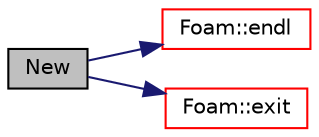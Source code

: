 digraph "New"
{
  bgcolor="transparent";
  edge [fontname="Helvetica",fontsize="10",labelfontname="Helvetica",labelfontsize="10"];
  node [fontname="Helvetica",fontsize="10",shape=record];
  rankdir="LR";
  Node1089 [label="New",height=0.2,width=0.4,color="black", fillcolor="grey75", style="filled", fontcolor="black"];
  Node1089 -> Node1090 [color="midnightblue",fontsize="10",style="solid",fontname="Helvetica"];
  Node1090 [label="Foam::endl",height=0.2,width=0.4,color="red",URL="$a21851.html#a2db8fe02a0d3909e9351bb4275b23ce4",tooltip="Add newline and flush stream. "];
  Node1089 -> Node1092 [color="midnightblue",fontsize="10",style="solid",fontname="Helvetica"];
  Node1092 [label="Foam::exit",height=0.2,width=0.4,color="red",URL="$a21851.html#a06ca7250d8e89caf05243ec094843642"];
}
